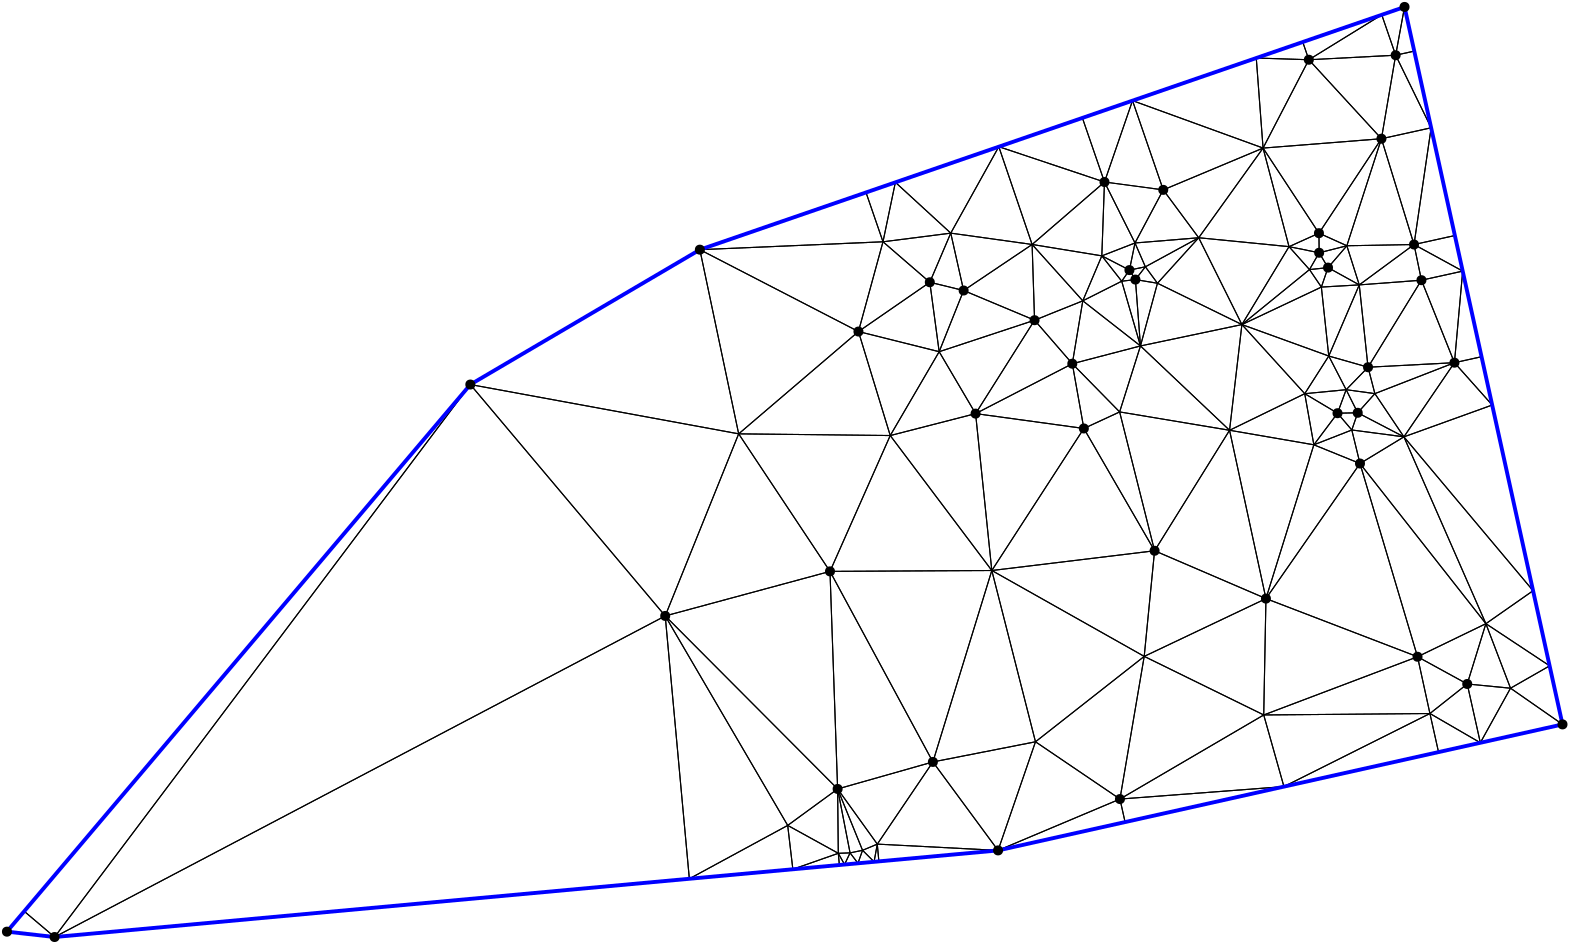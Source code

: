 <?xml version="1.0"?>
<!DOCTYPE ipe SYSTEM "ipe.dtd">
<ipe version="70218" creator="Ipe 7.2.24">
<info created="D:20221020151441" modified="D:20221020151441"/>
<ipestyle name="basic">
<symbol name="mark/disk(sx)" transformations="translations">
<path fill="sym-stroke">
0.6 0 0 0.6 0 0 e
</path>
</symbol>
<anglesize name="22.5 deg" value="22.5"/>
<anglesize name="30 deg" value="30"/>
<anglesize name="45 deg" value="45"/>
<anglesize name="60 deg" value="60"/>
<anglesize name="90 deg" value="90"/>
<arrowsize name="large" value="10"/>
<arrowsize name="small" value="5"/>
<arrowsize name="tiny" value="3"/>
<color name="blue" value="0 0 1"/>
<color name="gray" value="0.745"/>
<color name="green" value="0 1 0"/>
<color name="red" value="1 0 0"/>
<color name="pink" value="1 0.753 0.796"/>
<pen name="heavier" value="0.8"/>
<pen name="fat" value="1.4"/>
<pen name="ultrafat" value="2"/>
<gridsize name="16 pts (~6 mm)" value="16"/>
<gridsize name="32 pts (~12 mm)" value="32"/>
<gridsize name="4 pts" value="4"/>
<gridsize name="8 pts (~3 mm)" value="8"/>
<opacity name="10%" value="0.1"/>
<opacity name="25%" value="0.25"/>
<opacity name="50%" value="0.5"/>
<opacity name="75%" value="0.75"/>
<symbolsize name="large" value="5"/>
<symbolsize name="small" value="2"/>
<symbolsize name="tiny" value="1.1"/>
<textsize name="huge" value="\huge"/>
<textsize name="large" value="\large"/>
<textsize name="small" value="\small"/>
<textsize name="tiny" value="	iny"/>
<tiling name="falling" angle="-60" step="4" width="1"/>
<tiling name="rising" angle="30" step="4" width="1"/>
</ipestyle>
<page>
<layer name="hull"/>
<layer name="constraints"/>
<layer name="triangulation"/>
<layer name="obtuse"/>
<layer name="blub"/>
<layer name="problems"/>
<view layers="hull constraints triangulation obtuse blub" active="triangulation"/>
<path layer="triangulation" stroke="black">
386.274 342.286 m 
349.342 335.031 l 
</path>
<path layer="triangulation" stroke="black">
349.342 335.031 m 
372.802 303.181 l 
</path>
<path layer="triangulation" stroke="black">
372.802 303.181 m 
386.274 342.286 l 
</path>
<path layer="triangulation" stroke="black">
403.687 455.078 m 
364.71 460.424 l 
</path>
<path layer="triangulation" stroke="black">
364.71 460.424 m 
370.553 403.945 l 
</path>
<path layer="triangulation" stroke="black">
370.553 403.945 m 
403.687 455.078 l 
</path>
<path layer="triangulation" stroke="black">
22.2116 281.264 m 
33.1497 272 l 
</path>
<path layer="triangulation" stroke="black">
33.1497 272 m 
182.82 470.892 l 
</path>
<path layer="triangulation" stroke="black">
182.82 470.892 m 
22.2116 281.264 l 
</path>
<path layer="triangulation" stroke="black">
312.296 403.629 m 
333.985 452.533 l 
</path>
<path layer="triangulation" stroke="black">
333.985 452.533 m 
279.421 453.142 l 
</path>
<path layer="triangulation" stroke="black">
279.421 453.142 m 
312.296 403.629 l 
</path>
<path layer="triangulation" stroke="black">
502.835 506.767 m 
522.546 521.301 l 
</path>
<path layer="triangulation" stroke="black">
522.546 521.301 m 
498.362 520.857 l 
</path>
<path layer="triangulation" stroke="black">
498.362 520.857 m 
502.835 506.767 l 
</path>
<path layer="triangulation" stroke="black">
411.111 543.796 m 
432.269 540.975 l 
</path>
<path layer="triangulation" stroke="black">
432.269 540.975 m 
421.205 573.096 l 
</path>
<path layer="triangulation" stroke="black">
421.205 573.096 m 
411.111 543.796 l 
</path>
<path layer="triangulation" stroke="black">
528.709 563.327 m 
522.546 521.301 l 
</path>
<path layer="triangulation" stroke="black">
522.546 521.301 m 
537.249 524.539 l 
</path>
<path layer="triangulation" stroke="black">
537.249 524.539 m 
528.709 563.327 l 
</path>
<path layer="triangulation" stroke="black">
279.421 453.142 m 
265.45 519.445 l 
</path>
<path layer="triangulation" stroke="black">
265.45 519.445 m 
182.82 470.892 l 
</path>
<path layer="triangulation" stroke="black">
182.82 470.892 m 
279.421 453.142 l 
</path>
<path layer="triangulation" stroke="black">
510.816 559.387 m 
484.684 587.821 l 
</path>
<path layer="triangulation" stroke="black">
484.684 587.821 m 
468.202 556.023 l 
</path>
<path layer="triangulation" stroke="black">
468.202 556.023 m 
510.816 559.387 l 
</path>
<path layer="triangulation" stroke="black">
279.421 453.142 m 
182.82 470.892 l 
</path>
<path layer="triangulation" stroke="black">
182.82 470.892 m 
252.977 387.593 l 
</path>
<path layer="triangulation" stroke="black">
252.977 387.593 m 
279.421 453.142 l 
</path>
<path layer="triangulation" stroke="black">
468.202 556.023 m 
488.321 525.385 l 
</path>
<path layer="triangulation" stroke="black">
488.321 525.385 m 
510.816 559.387 l 
</path>
<path layer="triangulation" stroke="black">
510.816 559.387 m 
468.202 556.023 l 
</path>
<path layer="triangulation" stroke="black">
456.139 454.427 m 
416.566 461.034 l 
</path>
<path layer="triangulation" stroke="black">
416.566 461.034 m 
429.151 411.053 l 
</path>
<path layer="triangulation" stroke="black">
429.151 411.053 m 
456.139 454.427 l 
</path>
<path layer="triangulation" stroke="black">
502.835 506.767 m 
505.991 477.128 l 
</path>
<path layer="triangulation" stroke="black">
505.991 477.128 m 
525.219 508.458 l 
</path>
<path layer="triangulation" stroke="black">
525.219 508.458 m 
502.835 506.767 l 
</path>
<path layer="triangulation" stroke="black">
525.219 508.458 m 
540.07 511.728 l 
</path>
<path layer="triangulation" stroke="black">
540.07 511.728 m 
522.546 521.301 l 
</path>
<path layer="triangulation" stroke="black">
522.546 521.301 m 
525.219 508.458 l 
</path>
<path layer="triangulation" stroke="black">
386.274 342.286 m 
372.802 303.181 l 
</path>
<path layer="triangulation" stroke="black">
372.802 303.181 m 
416.679 321.667 l 
</path>
<path layer="triangulation" stroke="black">
416.679 321.667 m 
386.274 342.286 l 
</path>
<path layer="triangulation" stroke="black">
489.192 505.981 m 
502.835 506.767 l 
</path>
<path layer="triangulation" stroke="black">
502.835 506.767 m 
491.588 512.986 l 
</path>
<path layer="triangulation" stroke="black">
491.588 512.986 m 
489.192 505.981 l 
</path>
<path layer="triangulation" stroke="black">
418.527 313.389 m 
416.679 321.667 l 
</path>
<path layer="triangulation" stroke="black">
416.679 321.667 m 
372.802 303.181 l 
</path>
<path layer="triangulation" stroke="black">
372.802 303.181 m 
418.527 313.389 l 
</path>
<path layer="triangulation" stroke="black">
370.553 403.945 m 
429.151 411.053 l 
</path>
<path layer="triangulation" stroke="black">
429.151 411.053 m 
403.687 455.078 l 
</path>
<path layer="triangulation" stroke="black">
403.687 455.078 m 
370.553 403.945 l 
</path>
<path layer="triangulation" stroke="black">
469.241 393.83 m 
503.095 442.457 l 
</path>
<path layer="triangulation" stroke="black">
503.095 442.457 m 
486.485 449.195 l 
</path>
<path layer="triangulation" stroke="black">
486.485 449.195 m 
469.241 393.83 l 
</path>
<path layer="triangulation" stroke="black">
385.943 494.055 m 
360.404 504.746 l 
</path>
<path layer="triangulation" stroke="black">
360.404 504.746 m 
351.599 482.712 l 
</path>
<path layer="triangulation" stroke="black">
351.599 482.712 m 
385.943 494.055 l 
</path>
<path layer="triangulation" stroke="black">
319.521 302.291 m 
315.043 325.305 l 
</path>
<path layer="triangulation" stroke="black">
315.043 325.305 m 
315.287 302.138 l 
</path>
<path layer="triangulation" stroke="black">
315.287 302.138 m 
319.521 302.291 l 
</path>
<path layer="triangulation" stroke="black">
349.342 335.031 m 
386.274 342.286 l 
</path>
<path layer="triangulation" stroke="black">
386.274 342.286 m 
370.553 403.945 l 
</path>
<path layer="triangulation" stroke="black">
370.553 403.945 m 
349.342 335.031 l 
</path>
<path layer="triangulation" stroke="black">
349.342 335.031 m 
312.296 403.629 l 
</path>
<path layer="triangulation" stroke="black">
312.296 403.629 m 
315.043 325.305 l 
</path>
<path layer="triangulation" stroke="black">
315.043 325.305 m 
349.342 335.031 l 
</path>
<path layer="triangulation" stroke="black">
333.985 452.533 m 
322.541 489.972 l 
</path>
<path layer="triangulation" stroke="black">
322.541 489.972 m 
279.421 453.142 l 
</path>
<path layer="triangulation" stroke="black">
279.421 453.142 m 
333.985 452.533 l 
</path>
<path layer="triangulation" stroke="black">
312.296 403.629 m 
252.977 387.593 l 
</path>
<path layer="triangulation" stroke="black">
252.977 387.593 m 
315.043 325.305 l 
</path>
<path layer="triangulation" stroke="black">
315.043 325.305 m 
312.296 403.629 l 
</path>
<path layer="triangulation" stroke="black">
182.82 470.892 m 
33.1497 272 l 
</path>
<path layer="triangulation" stroke="black">
33.1497 272 m 
252.977 387.593 l 
</path>
<path layer="triangulation" stroke="black">
252.977 387.593 m 
182.82 470.892 l 
</path>
<path layer="triangulation" stroke="black">
360.404 504.746 m 
348.229 507.715 l 
</path>
<path layer="triangulation" stroke="black">
348.229 507.715 m 
351.599 482.712 l 
</path>
<path layer="triangulation" stroke="black">
351.599 482.712 m 
360.404 504.746 l 
</path>
<path layer="triangulation" stroke="black">
351.599 482.712 m 
348.229 507.715 l 
</path>
<path layer="triangulation" stroke="black">
348.229 507.715 m 
322.541 489.972 l 
</path>
<path layer="triangulation" stroke="black">
322.541 489.972 m 
351.599 482.712 l 
</path>
<path layer="triangulation" stroke="black">
410.157 517.216 m 
422.096 521.856 l 
</path>
<path layer="triangulation" stroke="black">
422.096 521.856 m 
411.111 543.796 l 
</path>
<path layer="triangulation" stroke="black">
411.111 543.796 m 
410.157 517.216 l 
</path>
<path layer="triangulation" stroke="black">
373.07 556.515 m 
411.111 543.796 l 
</path>
<path layer="triangulation" stroke="black">
411.111 543.796 m 
403.159 566.88 l 
</path>
<path layer="triangulation" stroke="black">
403.159 566.88 m 
373.07 556.515 l 
</path>
<path layer="triangulation" stroke="black">
360.404 504.746 m 
385.061 521.313 l 
</path>
<path layer="triangulation" stroke="black">
385.061 521.313 m 
355.771 525.397 l 
</path>
<path layer="triangulation" stroke="black">
355.771 525.397 m 
360.404 504.746 l 
</path>
<path layer="triangulation" stroke="black">
331.376 522.285 m 
265.45 519.445 l 
</path>
<path layer="triangulation" stroke="black">
265.45 519.445 m 
322.541 489.972 l 
</path>
<path layer="triangulation" stroke="black">
322.541 489.972 m 
331.376 522.285 l 
</path>
<path layer="triangulation" stroke="black">
403.302 501.031 m 
424.069 484.791 l 
</path>
<path layer="triangulation" stroke="black">
424.069 484.791 m 
417.315 508.089 l 
</path>
<path layer="triangulation" stroke="black">
417.315 508.089 m 
403.302 501.031 l 
</path>
<path layer="triangulation" stroke="black">
432.269 540.975 m 
468.202 556.023 l 
</path>
<path layer="triangulation" stroke="black">
468.202 556.023 m 
421.205 573.096 l 
</path>
<path layer="triangulation" stroke="black">
421.205 573.096 m 
432.269 540.975 l 
</path>
<path layer="triangulation" stroke="black">
355.771 525.397 m 
385.061 521.313 l 
</path>
<path layer="triangulation" stroke="black">
385.061 521.313 m 
373.07 556.515 l 
</path>
<path layer="triangulation" stroke="black">
373.07 556.515 m 
355.771 525.397 l 
</path>
<path layer="triangulation" stroke="black">
445.032 523.736 m 
422.096 521.856 l 
</path>
<path layer="triangulation" stroke="black">
422.096 521.856 m 
425.833 513.283 l 
</path>
<path layer="triangulation" stroke="black">
425.833 513.283 m 
445.032 523.736 l 
</path>
<path layer="triangulation" stroke="black">
364.71 460.424 m 
399.529 478.39 l 
</path>
<path layer="triangulation" stroke="black">
399.529 478.39 m 
385.943 494.055 l 
</path>
<path layer="triangulation" stroke="black">
385.943 494.055 m 
364.71 460.424 l 
</path>
<path layer="triangulation" stroke="black">
416.566 461.034 m 
456.139 454.427 l 
</path>
<path layer="triangulation" stroke="black">
456.139 454.427 m 
424.069 484.791 l 
</path>
<path layer="triangulation" stroke="black">
424.069 484.791 m 
416.566 461.034 l 
</path>
<path layer="triangulation" stroke="black">
370.553 403.945 m 
364.71 460.424 l 
</path>
<path layer="triangulation" stroke="black">
364.71 460.424 m 
333.985 452.533 l 
</path>
<path layer="triangulation" stroke="black">
333.985 452.533 m 
370.553 403.945 l 
</path>
<path layer="triangulation" stroke="black">
403.687 455.078 m 
399.529 478.39 l 
</path>
<path layer="triangulation" stroke="black">
399.529 478.39 m 
364.71 460.424 l 
</path>
<path layer="triangulation" stroke="black">
364.71 460.424 m 
403.687 455.078 l 
</path>
<path layer="triangulation" stroke="black">
424.069 484.791 m 
422.247 508.68 l 
</path>
<path layer="triangulation" stroke="black">
422.247 508.68 m 
417.315 508.089 l 
</path>
<path layer="triangulation" stroke="black">
417.315 508.089 m 
424.069 484.791 l 
</path>
<path layer="triangulation" stroke="black">
420.094 512.095 m 
410.157 517.216 l 
</path>
<path layer="triangulation" stroke="black">
410.157 517.216 m 
417.315 508.089 l 
</path>
<path layer="triangulation" stroke="black">
417.315 508.089 m 
420.094 512.095 l 
</path>
<path layer="triangulation" stroke="black">
425.833 513.283 m 
420.094 512.095 l 
</path>
<path layer="triangulation" stroke="black">
420.094 512.095 m 
422.247 508.68 l 
</path>
<path layer="triangulation" stroke="black">
422.247 508.68 m 
425.833 513.283 l 
</path>
<path layer="triangulation" stroke="black">
498.362 520.857 m 
522.546 521.301 l 
</path>
<path layer="triangulation" stroke="black">
522.546 521.301 m 
510.816 559.387 l 
</path>
<path layer="triangulation" stroke="black">
510.816 559.387 m 
498.362 520.857 l 
</path>
<path layer="triangulation" stroke="black">
422.096 521.856 m 
432.269 540.975 l 
</path>
<path layer="triangulation" stroke="black">
432.269 540.975 m 
411.111 543.796 l 
</path>
<path layer="triangulation" stroke="black">
411.111 543.796 m 
422.096 521.856 l 
</path>
<path layer="triangulation" stroke="black">
468.202 556.023 m 
484.684 587.821 l 
</path>
<path layer="triangulation" stroke="black">
484.684 587.821 m 
465.755 588.441 l 
</path>
<path layer="triangulation" stroke="black">
465.755 588.441 m 
468.202 556.023 l 
</path>
<path layer="triangulation" stroke="black">
525.219 508.458 m 
537.098 478.761 l 
</path>
<path layer="triangulation" stroke="black">
537.098 478.761 m 
540.07 511.728 l 
</path>
<path layer="triangulation" stroke="black">
540.07 511.728 m 
525.219 508.458 l 
</path>
<path layer="triangulation" stroke="black">
510.928 604.001 m 
482.485 594.204 l 
</path>
<path layer="triangulation" stroke="black">
482.485 594.204 m 
484.684 587.821 l 
</path>
<path layer="triangulation" stroke="black">
484.684 587.821 m 
510.928 604.001 l 
</path>
<path layer="triangulation" stroke="black">
484.684 587.821 m 
510.816 559.387 l 
</path>
<path layer="triangulation" stroke="black">
510.816 559.387 m 
515.939 589.455 l 
</path>
<path layer="triangulation" stroke="black">
515.939 589.455 m 
484.684 587.821 l 
</path>
<path layer="triangulation" stroke="black">
488.321 525.385 m 
498.362 520.857 l 
</path>
<path layer="triangulation" stroke="black">
498.362 520.857 m 
510.816 559.387 l 
</path>
<path layer="triangulation" stroke="black">
510.816 559.387 m 
488.321 525.385 l 
</path>
<path layer="triangulation" stroke="black">
498.362 520.857 m 
488.396 518.332 l 
</path>
<path layer="triangulation" stroke="black">
488.396 518.332 m 
491.588 512.986 l 
</path>
<path layer="triangulation" stroke="black">
491.588 512.986 m 
498.362 520.857 l 
</path>
<path layer="triangulation" stroke="black">
445.032 523.736 m 
432.269 540.975 l 
</path>
<path layer="triangulation" stroke="black">
432.269 540.975 m 
422.096 521.856 l 
</path>
<path layer="triangulation" stroke="black">
422.096 521.856 m 
445.032 523.736 l 
</path>
<path layer="triangulation" stroke="black">
508.452 467.623 m 
518.907 452.06 l 
</path>
<path layer="triangulation" stroke="black">
518.907 452.06 m 
537.098 478.761 l 
</path>
<path layer="triangulation" stroke="black">
537.098 478.761 m 
508.452 467.623 l 
</path>
<path layer="triangulation" stroke="black">
548.415 384.804 m 
503.095 442.457 l 
</path>
<path layer="triangulation" stroke="black">
503.095 442.457 m 
523.809 372.894 l 
</path>
<path layer="triangulation" stroke="black">
523.809 372.894 m 
548.415 384.804 l 
</path>
<path layer="triangulation" stroke="black">
508.452 467.623 m 
537.098 478.761 l 
</path>
<path layer="triangulation" stroke="black">
537.098 478.761 m 
505.991 477.128 l 
</path>
<path layer="triangulation" stroke="black">
505.991 477.128 m 
508.452 467.623 l 
</path>
<path layer="triangulation" stroke="black">
525.219 508.458 m 
505.991 477.128 l 
</path>
<path layer="triangulation" stroke="black">
505.991 477.128 m 
537.098 478.761 l 
</path>
<path layer="triangulation" stroke="black">
537.098 478.761 m 
525.219 508.458 l 
</path>
<path layer="triangulation" stroke="black">
483.205 467.603 m 
456.139 454.427 l 
</path>
<path layer="triangulation" stroke="black">
456.139 454.427 m 
486.485 449.195 l 
</path>
<path layer="triangulation" stroke="black">
486.485 449.195 m 
483.205 467.603 l 
</path>
<path layer="triangulation" stroke="black">
469.241 393.83 m 
523.809 372.894 l 
</path>
<path layer="triangulation" stroke="black">
523.809 372.894 m 
503.095 442.457 l 
</path>
<path layer="triangulation" stroke="black">
503.095 442.457 m 
469.241 393.83 l 
</path>
<path layer="triangulation" stroke="black">
498.113 469.034 m 
502.279 460.721 l 
</path>
<path layer="triangulation" stroke="black">
502.279 460.721 m 
508.452 467.623 l 
</path>
<path layer="triangulation" stroke="black">
508.452 467.623 m 
498.113 469.034 l 
</path>
<path layer="triangulation" stroke="black">
500.15 454.533 m 
503.095 442.457 l 
</path>
<path layer="triangulation" stroke="black">
503.095 442.457 m 
518.907 452.06 l 
</path>
<path layer="triangulation" stroke="black">
518.907 452.06 m 
500.15 454.533 l 
</path>
<path layer="triangulation" stroke="black">
486.485 449.195 m 
456.139 454.427 l 
</path>
<path layer="triangulation" stroke="black">
456.139 454.427 m 
469.241 393.83 l 
</path>
<path layer="triangulation" stroke="black">
469.241 393.83 m 
486.485 449.195 l 
</path>
<path layer="triangulation" stroke="black">
468.442 351.942 m 
475.715 326.155 l 
</path>
<path layer="triangulation" stroke="black">
475.715 326.155 m 
528.27 352.463 l 
</path>
<path layer="triangulation" stroke="black">
528.27 352.463 m 
468.442 351.942 l 
</path>
<path layer="triangulation" stroke="black">
548.415 384.804 m 
523.809 372.894 l 
</path>
<path layer="triangulation" stroke="black">
523.809 372.894 m 
541.701 363.094 l 
</path>
<path layer="triangulation" stroke="black">
541.701 363.094 m 
548.415 384.804 l 
</path>
<path layer="triangulation" stroke="black">
548.415 384.804 m 
518.907 452.06 l 
</path>
<path layer="triangulation" stroke="black">
518.907 452.06 m 
503.095 442.457 l 
</path>
<path layer="triangulation" stroke="black">
503.095 442.457 m 
548.415 384.804 l 
</path>
<path layer="triangulation" stroke="black">
557.284 361.573 m 
541.701 363.094 l 
</path>
<path layer="triangulation" stroke="black">
541.701 363.094 m 
546.423 341.94 l 
</path>
<path layer="triangulation" stroke="black">
546.423 341.94 m 
557.284 361.573 l 
</path>
<path layer="triangulation" stroke="black">
523.809 372.894 m 
469.241 393.83 l 
</path>
<path layer="triangulation" stroke="black">
469.241 393.83 m 
468.442 351.942 l 
</path>
<path layer="triangulation" stroke="black">
468.442 351.942 m 
523.809 372.894 l 
</path>
<path layer="triangulation" stroke="black">
541.701 363.094 m 
523.809 372.894 l 
</path>
<path layer="triangulation" stroke="black">
523.809 372.894 m 
528.27 352.463 l 
</path>
<path layer="triangulation" stroke="black">
528.27 352.463 m 
541.701 363.094 l 
</path>
<path layer="triangulation" stroke="black">
373.07 556.515 m 
335.837 543.69 l 
</path>
<path layer="triangulation" stroke="black">
335.837 543.69 m 
355.771 525.397 l 
</path>
<path layer="triangulation" stroke="black">
355.771 525.397 m 
373.07 556.515 l 
</path>
<path layer="triangulation" stroke="black">
498.113 469.034 m 
483.205 467.603 l 
</path>
<path layer="triangulation" stroke="black">
483.205 467.603 m 
495.003 460.572 l 
</path>
<path layer="triangulation" stroke="black">
495.003 460.572 m 
498.113 469.034 l 
</path>
<path layer="triangulation" stroke="black">
416.566 461.034 m 
399.529 478.39 l 
</path>
<path layer="triangulation" stroke="black">
399.529 478.39 m 
403.687 455.078 l 
</path>
<path layer="triangulation" stroke="black">
403.687 455.078 m 
416.566 461.034 l 
</path>
<path layer="triangulation" stroke="black">
297.067 312.181 m 
252.977 387.593 l 
</path>
<path layer="triangulation" stroke="black">
252.977 387.593 m 
261.663 292.978 l 
</path>
<path layer="triangulation" stroke="black">
261.663 292.978 m 
297.067 312.181 l 
</path>
<path layer="triangulation" stroke="black">
421.205 573.096 m 
403.159 566.88 l 
</path>
<path layer="triangulation" stroke="black">
403.159 566.88 m 
411.111 543.796 l 
</path>
<path layer="triangulation" stroke="black">
411.111 543.796 m 
421.205 573.096 l 
</path>
<path layer="triangulation" stroke="black">
349.342 335.031 m 
329.325 305.442 l 
</path>
<path layer="triangulation" stroke="black">
329.325 305.442 m 
372.802 303.181 l 
</path>
<path layer="triangulation" stroke="black">
372.802 303.181 m 
349.342 335.031 l 
</path>
<path layer="triangulation" stroke="black">
349.342 335.031 m 
315.043 325.305 l 
</path>
<path layer="triangulation" stroke="black">
315.043 325.305 m 
329.325 305.442 l 
</path>
<path layer="triangulation" stroke="black">
329.325 305.442 m 
349.342 335.031 l 
</path>
<path layer="triangulation" stroke="black">
475.715 326.155 m 
468.442 351.942 l 
</path>
<path layer="triangulation" stroke="black">
468.442 351.942 m 
416.679 321.667 l 
</path>
<path layer="triangulation" stroke="black">
416.679 321.667 m 
475.715 326.155 l 
</path>
<path layer="triangulation" stroke="black">
469.241 393.83 m 
429.151 411.053 l 
</path>
<path layer="triangulation" stroke="black">
429.151 411.053 m 
425.416 373.028 l 
</path>
<path layer="triangulation" stroke="black">
425.416 373.028 m 
469.241 393.83 l 
</path>
<path layer="triangulation" stroke="black">
385.943 494.055 m 
385.061 521.313 l 
</path>
<path layer="triangulation" stroke="black">
385.061 521.313 m 
360.404 504.746 l 
</path>
<path layer="triangulation" stroke="black">
360.404 504.746 m 
385.943 494.055 l 
</path>
<path layer="triangulation" stroke="black">
417.315 508.089 m 
422.247 508.68 l 
</path>
<path layer="triangulation" stroke="black">
422.247 508.68 m 
420.094 512.095 l 
</path>
<path layer="triangulation" stroke="black">
420.094 512.095 m 
417.315 508.089 l 
</path>
<path layer="triangulation" stroke="black">
385.061 521.313 m 
410.157 517.216 l 
</path>
<path layer="triangulation" stroke="black">
410.157 517.216 m 
411.111 543.796 l 
</path>
<path layer="triangulation" stroke="black">
411.111 543.796 m 
385.061 521.313 l 
</path>
<path layer="triangulation" stroke="black">
425.833 513.283 m 
422.247 508.68 l 
</path>
<path layer="triangulation" stroke="black">
422.247 508.68 m 
430.183 507.355 l 
</path>
<path layer="triangulation" stroke="black">
430.183 507.355 m 
425.833 513.283 l 
</path>
<path layer="triangulation" stroke="black">
411.111 543.796 m 
373.07 556.515 l 
</path>
<path layer="triangulation" stroke="black">
373.07 556.515 m 
385.061 521.313 l 
</path>
<path layer="triangulation" stroke="black">
385.061 521.313 m 
411.111 543.796 l 
</path>
<path layer="triangulation" stroke="black">
460.585 492.483 m 
477.549 520.531 l 
</path>
<path layer="triangulation" stroke="black">
477.549 520.531 m 
445.032 523.736 l 
</path>
<path layer="triangulation" stroke="black">
445.032 523.736 m 
460.585 492.483 l 
</path>
<path layer="triangulation" stroke="black">
484.912 512.283 m 
488.396 518.332 l 
</path>
<path layer="triangulation" stroke="black">
488.396 518.332 m 
477.549 520.531 l 
</path>
<path layer="triangulation" stroke="black">
477.549 520.531 m 
484.912 512.283 l 
</path>
<path layer="triangulation" stroke="black">
528.709 563.327 m 
515.939 589.455 l 
</path>
<path layer="triangulation" stroke="black">
515.939 589.455 m 
510.816 559.387 l 
</path>
<path layer="triangulation" stroke="black">
510.816 559.387 m 
528.709 563.327 l 
</path>
<path layer="triangulation" stroke="black">
502.279 460.721 m 
498.113 469.034 l 
</path>
<path layer="triangulation" stroke="black">
498.113 469.034 m 
495.003 460.572 l 
</path>
<path layer="triangulation" stroke="black">
495.003 460.572 m 
502.279 460.721 l 
</path>
<path layer="triangulation" stroke="black">
505.991 477.128 m 
491.854 481.155 l 
</path>
<path layer="triangulation" stroke="black">
491.854 481.155 m 
498.113 469.034 l 
</path>
<path layer="triangulation" stroke="black">
498.113 469.034 m 
505.991 477.128 l 
</path>
<path layer="triangulation" stroke="black">
546.856 480.91 m 
537.098 478.761 l 
</path>
<path layer="triangulation" stroke="black">
537.098 478.761 m 
550.685 463.519 l 
</path>
<path layer="triangulation" stroke="black">
550.685 463.519 m 
546.856 480.91 l 
</path>
<path layer="triangulation" stroke="black">
469.241 393.83 m 
456.139 454.427 l 
</path>
<path layer="triangulation" stroke="black">
456.139 454.427 m 
429.151 411.053 l 
</path>
<path layer="triangulation" stroke="black">
429.151 411.053 m 
469.241 393.83 l 
</path>
<path layer="triangulation" stroke="black">
456.139 454.427 m 
460.585 492.483 l 
</path>
<path layer="triangulation" stroke="black">
460.585 492.483 m 
424.069 484.791 l 
</path>
<path layer="triangulation" stroke="black">
424.069 484.791 m 
456.139 454.427 l 
</path>
<path layer="triangulation" stroke="black">
576 348.542 m 
557.284 361.573 l 
</path>
<path layer="triangulation" stroke="black">
557.284 361.573 m 
546.423 341.94 l 
</path>
<path layer="triangulation" stroke="black">
546.423 341.94 m 
576 348.542 l 
</path>
<path layer="triangulation" stroke="black">
528.27 352.463 m 
523.809 372.894 l 
</path>
<path layer="triangulation" stroke="black">
523.809 372.894 m 
468.442 351.942 l 
</path>
<path layer="triangulation" stroke="black">
468.442 351.942 m 
528.27 352.463 l 
</path>
<path layer="triangulation" stroke="black">
322.365 298.551 m 
319.521 302.291 l 
</path>
<path layer="triangulation" stroke="black">
319.521 302.291 m 
317.54 298.108 l 
</path>
<path layer="triangulation" stroke="black">
317.54 298.108 m 
322.365 298.551 l 
</path>
<path layer="triangulation" stroke="black">
315.287 302.138 m 
298.927 296.399 l 
</path>
<path layer="triangulation" stroke="black">
298.927 296.399 m 
315.673 297.937 l 
</path>
<path layer="triangulation" stroke="black">
315.673 297.937 m 
315.287 302.138 l 
</path>
<path layer="triangulation" stroke="black">
297.067 312.181 m 
261.663 292.978 l 
</path>
<path layer="triangulation" stroke="black">
261.663 292.978 m 
298.927 296.399 l 
</path>
<path layer="triangulation" stroke="black">
298.927 296.399 m 
297.067 312.181 l 
</path>
<path layer="triangulation" stroke="black">
252.977 387.593 m 
33.1497 272 l 
</path>
<path layer="triangulation" stroke="black">
33.1497 272 m 
261.663 292.978 l 
</path>
<path layer="triangulation" stroke="black">
261.663 292.978 m 
252.977 387.593 l 
</path>
<path layer="triangulation" stroke="black">
16 273.93 m 
33.1497 272 l 
</path>
<path layer="triangulation" stroke="black">
33.1497 272 m 
22.2116 281.264 l 
</path>
<path layer="triangulation" stroke="black">
22.2116 281.264 m 
16 273.93 l 
</path>
<path layer="triangulation" stroke="black">
328.164 299.083 m 
324.015 303.22 l 
</path>
<path layer="triangulation" stroke="black">
324.015 303.22 m 
322.365 298.551 l 
</path>
<path layer="triangulation" stroke="black">
322.365 298.551 m 
328.164 299.083 l 
</path>
<path layer="triangulation" stroke="black">
329.325 305.442 m 
324.015 303.22 l 
</path>
<path layer="triangulation" stroke="black">
324.015 303.22 m 
328.164 299.083 l 
</path>
<path layer="triangulation" stroke="black">
328.164 299.083 m 
329.325 305.442 l 
</path>
<path layer="triangulation" stroke="black">
329.325 305.442 m 
329.894 299.242 l 
</path>
<path layer="triangulation" stroke="black">
329.894 299.242 m 
372.802 303.181 l 
</path>
<path layer="triangulation" stroke="black">
372.802 303.181 m 
329.325 305.442 l 
</path>
<path layer="triangulation" stroke="black">
329.325 305.442 m 
328.164 299.083 l 
</path>
<path layer="triangulation" stroke="black">
328.164 299.083 m 
329.894 299.242 l 
</path>
<path layer="triangulation" stroke="black">
329.894 299.242 m 
329.325 305.442 l 
</path>
<path layer="triangulation" stroke="black">
425.416 373.028 m 
386.274 342.286 l 
</path>
<path layer="triangulation" stroke="black">
386.274 342.286 m 
416.679 321.667 l 
</path>
<path layer="triangulation" stroke="black">
416.679 321.667 m 
425.416 373.028 l 
</path>
<path layer="triangulation" stroke="black">
425.416 373.028 m 
429.151 411.053 l 
</path>
<path layer="triangulation" stroke="black">
429.151 411.053 m 
370.553 403.945 l 
</path>
<path layer="triangulation" stroke="black">
370.553 403.945 m 
425.416 373.028 l 
</path>
<path layer="triangulation" stroke="black">
475.715 326.155 m 
416.679 321.667 l 
</path>
<path layer="triangulation" stroke="black">
416.679 321.667 m 
418.527 313.389 l 
</path>
<path layer="triangulation" stroke="black">
418.527 313.389 m 
475.715 326.155 l 
</path>
<path layer="triangulation" stroke="black">
349.342 335.031 m 
370.553 403.945 l 
</path>
<path layer="triangulation" stroke="black">
370.553 403.945 m 
312.296 403.629 l 
</path>
<path layer="triangulation" stroke="black">
312.296 403.629 m 
349.342 335.031 l 
</path>
<path layer="triangulation" stroke="black">
386.274 342.286 m 
425.416 373.028 l 
</path>
<path layer="triangulation" stroke="black">
425.416 373.028 m 
370.553 403.945 l 
</path>
<path layer="triangulation" stroke="black">
370.553 403.945 m 
386.274 342.286 l 
</path>
<path layer="triangulation" stroke="black">
319.521 302.291 m 
324.015 303.22 l 
</path>
<path layer="triangulation" stroke="black">
324.015 303.22 m 
315.043 325.305 l 
</path>
<path layer="triangulation" stroke="black">
315.043 325.305 m 
319.521 302.291 l 
</path>
<path layer="triangulation" stroke="black">
329.325 305.442 m 
315.043 325.305 l 
</path>
<path layer="triangulation" stroke="black">
315.043 325.305 m 
324.015 303.22 l 
</path>
<path layer="triangulation" stroke="black">
324.015 303.22 m 
329.325 305.442 l 
</path>
<path layer="triangulation" stroke="black">
317.54 298.108 m 
315.287 302.138 l 
</path>
<path layer="triangulation" stroke="black">
315.287 302.138 m 
315.673 297.937 l 
</path>
<path layer="triangulation" stroke="black">
315.673 297.937 m 
317.54 298.108 l 
</path>
<path layer="triangulation" stroke="black">
315.043 325.305 m 
297.067 312.181 l 
</path>
<path layer="triangulation" stroke="black">
297.067 312.181 m 
315.287 302.138 l 
</path>
<path layer="triangulation" stroke="black">
315.287 302.138 m 
315.043 325.305 l 
</path>
<path layer="triangulation" stroke="black">
315.287 302.138 m 
297.067 312.181 l 
</path>
<path layer="triangulation" stroke="black">
297.067 312.181 m 
298.927 296.399 l 
</path>
<path layer="triangulation" stroke="black">
298.927 296.399 m 
315.287 302.138 l 
</path>
<path layer="triangulation" stroke="black">
315.043 325.305 m 
252.977 387.593 l 
</path>
<path layer="triangulation" stroke="black">
252.977 387.593 m 
297.067 312.181 l 
</path>
<path layer="triangulation" stroke="black">
297.067 312.181 m 
315.043 325.305 l 
</path>
<path layer="triangulation" stroke="black">
317.54 298.108 m 
319.521 302.291 l 
</path>
<path layer="triangulation" stroke="black">
319.521 302.291 m 
315.287 302.138 l 
</path>
<path layer="triangulation" stroke="black">
315.287 302.138 m 
317.54 298.108 l 
</path>
<path layer="triangulation" stroke="black">
322.365 298.551 m 
324.015 303.22 l 
</path>
<path layer="triangulation" stroke="black">
324.015 303.22 m 
319.521 302.291 l 
</path>
<path layer="triangulation" stroke="black">
319.521 302.291 m 
322.365 298.551 l 
</path>
<path layer="triangulation" stroke="black">
333.985 452.533 m 
351.599 482.712 l 
</path>
<path layer="triangulation" stroke="black">
351.599 482.712 m 
322.541 489.972 l 
</path>
<path layer="triangulation" stroke="black">
322.541 489.972 m 
333.985 452.533 l 
</path>
<path layer="triangulation" stroke="black">
364.71 460.424 m 
385.943 494.055 l 
</path>
<path layer="triangulation" stroke="black">
385.943 494.055 m 
351.599 482.712 l 
</path>
<path layer="triangulation" stroke="black">
351.599 482.712 m 
364.71 460.424 l 
</path>
<path layer="triangulation" stroke="black">
312.296 403.629 m 
279.421 453.142 l 
</path>
<path layer="triangulation" stroke="black">
279.421 453.142 m 
252.977 387.593 l 
</path>
<path layer="triangulation" stroke="black">
252.977 387.593 m 
312.296 403.629 l 
</path>
<path layer="triangulation" stroke="black">
322.541 489.972 m 
265.45 519.445 l 
</path>
<path layer="triangulation" stroke="black">
265.45 519.445 m 
279.421 453.142 l 
</path>
<path layer="triangulation" stroke="black">
279.421 453.142 m 
322.541 489.972 l 
</path>
<path layer="triangulation" stroke="black">
370.553 403.945 m 
333.985 452.533 l 
</path>
<path layer="triangulation" stroke="black">
333.985 452.533 m 
312.296 403.629 l 
</path>
<path layer="triangulation" stroke="black">
312.296 403.629 m 
370.553 403.945 l 
</path>
<path layer="triangulation" stroke="black">
364.71 460.424 m 
351.599 482.712 l 
</path>
<path layer="triangulation" stroke="black">
351.599 482.712 m 
333.985 452.533 l 
</path>
<path layer="triangulation" stroke="black">
333.985 452.533 m 
364.71 460.424 l 
</path>
<path layer="triangulation" stroke="black">
348.229 507.715 m 
331.376 522.285 l 
</path>
<path layer="triangulation" stroke="black">
331.376 522.285 m 
322.541 489.972 l 
</path>
<path layer="triangulation" stroke="black">
322.541 489.972 m 
348.229 507.715 l 
</path>
<path layer="triangulation" stroke="black">
348.229 507.715 m 
355.771 525.397 l 
</path>
<path layer="triangulation" stroke="black">
355.771 525.397 m 
331.376 522.285 l 
</path>
<path layer="triangulation" stroke="black">
331.376 522.285 m 
348.229 507.715 l 
</path>
<path layer="triangulation" stroke="black">
331.376 522.285 m 
355.771 525.397 l 
</path>
<path layer="triangulation" stroke="black">
355.771 525.397 m 
335.837 543.69 l 
</path>
<path layer="triangulation" stroke="black">
335.837 543.69 m 
331.376 522.285 l 
</path>
<path layer="triangulation" stroke="black">
348.229 507.715 m 
360.404 504.746 l 
</path>
<path layer="triangulation" stroke="black">
360.404 504.746 m 
355.771 525.397 l 
</path>
<path layer="triangulation" stroke="black">
355.771 525.397 m 
348.229 507.715 l 
</path>
<path layer="triangulation" stroke="black">
331.376 522.285 m 
325.259 540.047 l 
</path>
<path layer="triangulation" stroke="black">
325.259 540.047 m 
265.45 519.445 l 
</path>
<path layer="triangulation" stroke="black">
265.45 519.445 m 
331.376 522.285 l 
</path>
<path layer="triangulation" stroke="black">
331.376 522.285 m 
335.837 543.69 l 
</path>
<path layer="triangulation" stroke="black">
335.837 543.69 m 
325.259 540.047 l 
</path>
<path layer="triangulation" stroke="black">
325.259 540.047 m 
331.376 522.285 l 
</path>
<path layer="triangulation" stroke="black">
385.943 494.055 m 
403.302 501.031 l 
</path>
<path layer="triangulation" stroke="black">
403.302 501.031 m 
385.061 521.313 l 
</path>
<path layer="triangulation" stroke="black">
385.061 521.313 m 
385.943 494.055 l 
</path>
<path layer="triangulation" stroke="black">
420.094 512.095 m 
422.096 521.856 l 
</path>
<path layer="triangulation" stroke="black">
422.096 521.856 m 
410.157 517.216 l 
</path>
<path layer="triangulation" stroke="black">
410.157 517.216 m 
420.094 512.095 l 
</path>
<path layer="triangulation" stroke="black">
465.755 588.441 m 
421.205 573.096 l 
</path>
<path layer="triangulation" stroke="black">
421.205 573.096 m 
468.202 556.023 l 
</path>
<path layer="triangulation" stroke="black">
468.202 556.023 m 
465.755 588.441 l 
</path>
<path layer="triangulation" stroke="black">
445.032 523.736 m 
425.833 513.283 l 
</path>
<path layer="triangulation" stroke="black">
425.833 513.283 m 
430.183 507.355 l 
</path>
<path layer="triangulation" stroke="black">
430.183 507.355 m 
445.032 523.736 l 
</path>
<path layer="triangulation" stroke="black">
422.096 521.856 m 
420.094 512.095 l 
</path>
<path layer="triangulation" stroke="black">
420.094 512.095 m 
425.833 513.283 l 
</path>
<path layer="triangulation" stroke="black">
425.833 513.283 m 
422.096 521.856 l 
</path>
<path layer="triangulation" stroke="black">
385.061 521.313 m 
403.302 501.031 l 
</path>
<path layer="triangulation" stroke="black">
403.302 501.031 m 
410.157 517.216 l 
</path>
<path layer="triangulation" stroke="black">
410.157 517.216 m 
385.061 521.313 l 
</path>
<path layer="triangulation" stroke="black">
403.302 501.031 m 
399.529 478.39 l 
</path>
<path layer="triangulation" stroke="black">
399.529 478.39 m 
424.069 484.791 l 
</path>
<path layer="triangulation" stroke="black">
424.069 484.791 m 
403.302 501.031 l 
</path>
<path layer="triangulation" stroke="black">
410.157 517.216 m 
403.302 501.031 l 
</path>
<path layer="triangulation" stroke="black">
403.302 501.031 m 
417.315 508.089 l 
</path>
<path layer="triangulation" stroke="black">
417.315 508.089 m 
410.157 517.216 l 
</path>
<path layer="triangulation" stroke="black">
385.943 494.055 m 
399.529 478.39 l 
</path>
<path layer="triangulation" stroke="black">
399.529 478.39 m 
403.302 501.031 l 
</path>
<path layer="triangulation" stroke="black">
403.302 501.031 m 
385.943 494.055 l 
</path>
<path layer="triangulation" stroke="black">
483.205 467.603 m 
460.585 492.483 l 
</path>
<path layer="triangulation" stroke="black">
460.585 492.483 m 
456.139 454.427 l 
</path>
<path layer="triangulation" stroke="black">
456.139 454.427 m 
483.205 467.603 l 
</path>
<path layer="triangulation" stroke="black">
430.183 507.355 m 
422.247 508.68 l 
</path>
<path layer="triangulation" stroke="black">
422.247 508.68 m 
424.069 484.791 l 
</path>
<path layer="triangulation" stroke="black">
424.069 484.791 m 
430.183 507.355 l 
</path>
<path layer="triangulation" stroke="black">
399.529 478.39 m 
416.566 461.034 l 
</path>
<path layer="triangulation" stroke="black">
416.566 461.034 m 
424.069 484.791 l 
</path>
<path layer="triangulation" stroke="black">
424.069 484.791 m 
399.529 478.39 l 
</path>
<path layer="triangulation" stroke="black">
403.687 455.078 m 
429.151 411.053 l 
</path>
<path layer="triangulation" stroke="black">
429.151 411.053 m 
416.566 461.034 l 
</path>
<path layer="triangulation" stroke="black">
416.566 461.034 m 
403.687 455.078 l 
</path>
<path layer="triangulation" stroke="black">
460.585 492.483 m 
484.912 512.283 l 
</path>
<path layer="triangulation" stroke="black">
484.912 512.283 m 
477.549 520.531 l 
</path>
<path layer="triangulation" stroke="black">
477.549 520.531 m 
460.585 492.483 l 
</path>
<path layer="triangulation" stroke="black">
488.396 518.332 m 
488.321 525.385 l 
</path>
<path layer="triangulation" stroke="black">
488.321 525.385 m 
477.549 520.531 l 
</path>
<path layer="triangulation" stroke="black">
477.549 520.531 m 
488.396 518.332 l 
</path>
<path layer="triangulation" stroke="black">
491.854 481.155 m 
489.192 505.981 l 
</path>
<path layer="triangulation" stroke="black">
489.192 505.981 m 
460.585 492.483 l 
</path>
<path layer="triangulation" stroke="black">
460.585 492.483 m 
491.854 481.155 l 
</path>
<path layer="triangulation" stroke="black">
491.588 512.986 m 
488.396 518.332 l 
</path>
<path layer="triangulation" stroke="black">
488.396 518.332 m 
484.912 512.283 l 
</path>
<path layer="triangulation" stroke="black">
484.912 512.283 m 
491.588 512.986 l 
</path>
<path layer="triangulation" stroke="black">
460.585 492.483 m 
445.032 523.736 l 
</path>
<path layer="triangulation" stroke="black">
445.032 523.736 m 
430.183 507.355 l 
</path>
<path layer="triangulation" stroke="black">
430.183 507.355 m 
460.585 492.483 l 
</path>
<path layer="triangulation" stroke="black">
477.549 520.531 m 
468.202 556.023 l 
</path>
<path layer="triangulation" stroke="black">
468.202 556.023 m 
445.032 523.736 l 
</path>
<path layer="triangulation" stroke="black">
445.032 523.736 m 
477.549 520.531 l 
</path>
<path layer="triangulation" stroke="black">
445.032 523.736 m 
468.202 556.023 l 
</path>
<path layer="triangulation" stroke="black">
468.202 556.023 m 
432.269 540.975 l 
</path>
<path layer="triangulation" stroke="black">
432.269 540.975 m 
445.032 523.736 l 
</path>
<path layer="triangulation" stroke="black">
477.549 520.531 m 
488.321 525.385 l 
</path>
<path layer="triangulation" stroke="black">
488.321 525.385 m 
468.202 556.023 l 
</path>
<path layer="triangulation" stroke="black">
468.202 556.023 m 
477.549 520.531 l 
</path>
<path layer="triangulation" stroke="black">
482.485 594.204 m 
465.755 588.441 l 
</path>
<path layer="triangulation" stroke="black">
465.755 588.441 m 
484.684 587.821 l 
</path>
<path layer="triangulation" stroke="black">
484.684 587.821 m 
482.485 594.204 l 
</path>
<path layer="triangulation" stroke="black">
515.939 589.455 m 
510.928 604.001 l 
</path>
<path layer="triangulation" stroke="black">
510.928 604.001 m 
484.684 587.821 l 
</path>
<path layer="triangulation" stroke="black">
484.684 587.821 m 
515.939 589.455 l 
</path>
<path layer="triangulation" stroke="black">
519.131 606.827 m 
515.939 589.455 l 
</path>
<path layer="triangulation" stroke="black">
515.939 589.455 m 
522.632 590.928 l 
</path>
<path layer="triangulation" stroke="black">
522.632 590.928 m 
519.131 606.827 l 
</path>
<path layer="triangulation" stroke="black">
519.131 606.827 m 
510.928 604.001 l 
</path>
<path layer="triangulation" stroke="black">
510.928 604.001 m 
515.939 589.455 l 
</path>
<path layer="triangulation" stroke="black">
515.939 589.455 m 
519.131 606.827 l 
</path>
<path layer="triangulation" stroke="black">
515.939 589.455 m 
528.709 563.327 l 
</path>
<path layer="triangulation" stroke="black">
528.709 563.327 m 
522.632 590.928 l 
</path>
<path layer="triangulation" stroke="black">
522.632 590.928 m 
515.939 589.455 l 
</path>
<path layer="triangulation" stroke="black">
510.816 559.387 m 
522.546 521.301 l 
</path>
<path layer="triangulation" stroke="black">
522.546 521.301 m 
528.709 563.327 l 
</path>
<path layer="triangulation" stroke="black">
528.709 563.327 m 
510.816 559.387 l 
</path>
<path layer="triangulation" stroke="black">
488.396 518.332 m 
498.362 520.857 l 
</path>
<path layer="triangulation" stroke="black">
498.362 520.857 m 
488.321 525.385 l 
</path>
<path layer="triangulation" stroke="black">
488.321 525.385 m 
488.396 518.332 l 
</path>
<path layer="triangulation" stroke="black">
491.588 512.986 m 
502.835 506.767 l 
</path>
<path layer="triangulation" stroke="black">
502.835 506.767 m 
498.362 520.857 l 
</path>
<path layer="triangulation" stroke="black">
498.362 520.857 m 
491.588 512.986 l 
</path>
<path layer="triangulation" stroke="black">
484.912 512.283 m 
489.192 505.981 l 
</path>
<path layer="triangulation" stroke="black">
489.192 505.981 m 
491.588 512.986 l 
</path>
<path layer="triangulation" stroke="black">
491.588 512.986 m 
484.912 512.283 l 
</path>
<path layer="triangulation" stroke="black">
484.912 512.283 m 
460.585 492.483 l 
</path>
<path layer="triangulation" stroke="black">
460.585 492.483 m 
489.192 505.981 l 
</path>
<path layer="triangulation" stroke="black">
489.192 505.981 m 
484.912 512.283 l 
</path>
<path layer="triangulation" stroke="black">
522.546 521.301 m 
502.835 506.767 l 
</path>
<path layer="triangulation" stroke="black">
502.835 506.767 m 
525.219 508.458 l 
</path>
<path layer="triangulation" stroke="black">
525.219 508.458 m 
522.546 521.301 l 
</path>
<path layer="triangulation" stroke="black">
489.192 505.981 m 
491.854 481.155 l 
</path>
<path layer="triangulation" stroke="black">
491.854 481.155 m 
502.835 506.767 l 
</path>
<path layer="triangulation" stroke="black">
502.835 506.767 m 
489.192 505.981 l 
</path>
<path layer="triangulation" stroke="black">
537.249 524.539 m 
522.546 521.301 l 
</path>
<path layer="triangulation" stroke="black">
522.546 521.301 m 
540.07 511.728 l 
</path>
<path layer="triangulation" stroke="black">
540.07 511.728 m 
537.249 524.539 l 
</path>
<path layer="triangulation" stroke="black">
537.098 478.761 m 
518.907 452.06 l 
</path>
<path layer="triangulation" stroke="black">
518.907 452.06 m 
550.685 463.519 l 
</path>
<path layer="triangulation" stroke="black">
550.685 463.519 m 
537.098 478.761 l 
</path>
<path layer="triangulation" stroke="black">
502.279 460.721 m 
500.15 454.533 l 
</path>
<path layer="triangulation" stroke="black">
500.15 454.533 m 
518.907 452.06 l 
</path>
<path layer="triangulation" stroke="black">
518.907 452.06 m 
502.279 460.721 l 
</path>
<path layer="triangulation" stroke="black">
540.07 511.728 m 
537.098 478.761 l 
</path>
<path layer="triangulation" stroke="black">
537.098 478.761 m 
546.856 480.91 l 
</path>
<path layer="triangulation" stroke="black">
546.856 480.91 m 
540.07 511.728 l 
</path>
<path layer="triangulation" stroke="black">
498.113 469.034 m 
508.452 467.623 l 
</path>
<path layer="triangulation" stroke="black">
508.452 467.623 m 
505.991 477.128 l 
</path>
<path layer="triangulation" stroke="black">
505.991 477.128 m 
498.113 469.034 l 
</path>
<path layer="triangulation" stroke="black">
502.279 460.721 m 
518.907 452.06 l 
</path>
<path layer="triangulation" stroke="black">
518.907 452.06 m 
508.452 467.623 l 
</path>
<path layer="triangulation" stroke="black">
508.452 467.623 m 
502.279 460.721 l 
</path>
<path layer="triangulation" stroke="black">
495.003 460.572 m 
500.15 454.533 l 
</path>
<path layer="triangulation" stroke="black">
500.15 454.533 m 
502.279 460.721 l 
</path>
<path layer="triangulation" stroke="black">
502.279 460.721 m 
495.003 460.572 l 
</path>
<path layer="triangulation" stroke="black">
495.003 460.572 m 
486.485 449.195 l 
</path>
<path layer="triangulation" stroke="black">
486.485 449.195 m 
500.15 454.533 l 
</path>
<path layer="triangulation" stroke="black">
500.15 454.533 m 
495.003 460.572 l 
</path>
<path layer="triangulation" stroke="black">
498.113 469.034 m 
491.854 481.155 l 
</path>
<path layer="triangulation" stroke="black">
491.854 481.155 m 
483.205 467.603 l 
</path>
<path layer="triangulation" stroke="black">
483.205 467.603 m 
498.113 469.034 l 
</path>
<path layer="triangulation" stroke="black">
505.991 477.128 m 
502.835 506.767 l 
</path>
<path layer="triangulation" stroke="black">
502.835 506.767 m 
491.854 481.155 l 
</path>
<path layer="triangulation" stroke="black">
491.854 481.155 m 
505.991 477.128 l 
</path>
<path layer="triangulation" stroke="black">
500.15 454.533 m 
486.485 449.195 l 
</path>
<path layer="triangulation" stroke="black">
486.485 449.195 m 
503.095 442.457 l 
</path>
<path layer="triangulation" stroke="black">
503.095 442.457 m 
500.15 454.533 l 
</path>
<path layer="triangulation" stroke="black">
495.003 460.572 m 
483.205 467.603 l 
</path>
<path layer="triangulation" stroke="black">
483.205 467.603 m 
486.485 449.195 l 
</path>
<path layer="triangulation" stroke="black">
486.485 449.195 m 
495.003 460.572 l 
</path>
<path layer="triangulation" stroke="black">
424.069 484.791 m 
460.585 492.483 l 
</path>
<path layer="triangulation" stroke="black">
460.585 492.483 m 
430.183 507.355 l 
</path>
<path layer="triangulation" stroke="black">
430.183 507.355 m 
424.069 484.791 l 
</path>
<path layer="triangulation" stroke="black">
483.205 467.603 m 
491.854 481.155 l 
</path>
<path layer="triangulation" stroke="black">
491.854 481.155 m 
460.585 492.483 l 
</path>
<path layer="triangulation" stroke="black">
460.585 492.483 m 
483.205 467.603 l 
</path>
<path layer="triangulation" stroke="black">
531.37 338.579 m 
528.27 352.463 l 
</path>
<path layer="triangulation" stroke="black">
528.27 352.463 m 
475.715 326.155 l 
</path>
<path layer="triangulation" stroke="black">
475.715 326.155 m 
531.37 338.579 l 
</path>
<path layer="triangulation" stroke="black">
546.423 341.94 m 
541.701 363.094 l 
</path>
<path layer="triangulation" stroke="black">
541.701 363.094 m 
528.27 352.463 l 
</path>
<path layer="triangulation" stroke="black">
528.27 352.463 m 
546.423 341.94 l 
</path>
<path layer="triangulation" stroke="black">
425.416 373.028 m 
468.442 351.942 l 
</path>
<path layer="triangulation" stroke="black">
468.442 351.942 m 
469.241 393.83 l 
</path>
<path layer="triangulation" stroke="black">
469.241 393.83 m 
425.416 373.028 l 
</path>
<path layer="triangulation" stroke="black">
425.416 373.028 m 
416.679 321.667 l 
</path>
<path layer="triangulation" stroke="black">
416.679 321.667 m 
468.442 351.942 l 
</path>
<path layer="triangulation" stroke="black">
468.442 351.942 m 
425.416 373.028 l 
</path>
<path layer="triangulation" stroke="black">
546.423 341.94 m 
528.27 352.463 l 
</path>
<path layer="triangulation" stroke="black">
528.27 352.463 m 
531.37 338.579 l 
</path>
<path layer="triangulation" stroke="black">
531.37 338.579 m 
546.423 341.94 l 
</path>
<path layer="triangulation" stroke="black">
571.358 369.624 m 
548.415 384.804 l 
</path>
<path layer="triangulation" stroke="black">
548.415 384.804 m 
557.284 361.573 l 
</path>
<path layer="triangulation" stroke="black">
557.284 361.573 m 
571.358 369.624 l 
</path>
<path layer="triangulation" stroke="black">
565.403 396.672 m 
518.907 452.06 l 
</path>
<path layer="triangulation" stroke="black">
518.907 452.06 m 
548.415 384.804 l 
</path>
<path layer="triangulation" stroke="black">
548.415 384.804 m 
565.403 396.672 l 
</path>
<path layer="triangulation" stroke="black">
571.358 369.624 m 
557.284 361.573 l 
</path>
<path layer="triangulation" stroke="black">
557.284 361.573 m 
576 348.542 l 
</path>
<path layer="triangulation" stroke="black">
576 348.542 m 
571.358 369.624 l 
</path>
<path layer="triangulation" stroke="black">
548.415 384.804 m 
541.701 363.094 l 
</path>
<path layer="triangulation" stroke="black">
541.701 363.094 m 
557.284 361.573 l 
</path>
<path layer="triangulation" stroke="black">
557.284 361.573 m 
548.415 384.804 l 
</path>
<path layer="triangulation" stroke="black">
565.403 396.672 m 
548.415 384.804 l 
</path>
<path layer="triangulation" stroke="black">
548.415 384.804 m 
571.358 369.624 l 
</path>
<path layer="triangulation" stroke="black">
571.358 369.624 m 
565.403 396.672 l 
</path>
<path layer="triangulation" stroke="black">
550.685 463.519 m 
518.907 452.06 l 
</path>
<path layer="triangulation" stroke="black">
518.907 452.06 m 
565.403 396.672 l 
</path>
<path layer="triangulation" stroke="black">
565.403 396.672 m 
550.685 463.519 l 
</path>
<path layer="hull" stroke="blue" pen="fat">
16 273.93 m 
33.1497 272 l 
</path>
<path layer="hull" stroke="blue" pen="fat">
33.1497 272 m 
372.802 303.181 l 
</path>
<path layer="hull" stroke="blue" pen="fat">
372.802 303.181 m 
576 348.542 l 
</path>
<path layer="hull" stroke="blue" pen="fat">
576 348.542 m 
519.131 606.827 l 
</path>
<path layer="hull" stroke="blue" pen="fat">
519.131 606.827 m 
265.45 519.445 l 
</path>
<path layer="hull" stroke="blue" pen="fat">
265.45 519.445 m 
182.82 470.892 l 
</path>
<path layer="hull" stroke="blue" pen="fat">
182.82 470.892 m 
16 273.93 l 
</path>
<use layer="points" name="mark/disk(sx)" pos="488.396 518.332" size="normal" stroke="black"/>
<use layer="points" name="mark/disk(sx)" pos="491.588 512.986" size="normal" stroke="black"/>
<use layer="points" name="mark/disk(sx)" pos="422.247 508.68" size="normal" stroke="black"/>
<use layer="points" name="mark/disk(sx)" pos="525.219 508.458" size="normal" stroke="black"/>
<use layer="points" name="mark/disk(sx)" pos="420.094 512.095" size="normal" stroke="black"/>
<use layer="points" name="mark/disk(sx)" pos="348.229 507.715" size="normal" stroke="black"/>
<use layer="points" name="mark/disk(sx)" pos="315.043 325.305" size="normal" stroke="black"/>
<use layer="points" name="mark/disk(sx)" pos="519.131 606.827" size="normal" stroke="black"/>
<use layer="points" name="mark/disk(sx)" pos="522.546 521.301" size="normal" stroke="black"/>
<use layer="points" name="mark/disk(sx)" pos="364.71 460.424" size="normal" stroke="black"/>
<use layer="points" name="mark/disk(sx)" pos="541.701 363.094" size="normal" stroke="black"/>
<use layer="points" name="mark/disk(sx)" pos="399.529 478.39" size="normal" stroke="black"/>
<use layer="points" name="mark/disk(sx)" pos="502.279 460.721" size="normal" stroke="black"/>
<use layer="points" name="mark/disk(sx)" pos="484.684 587.821" size="normal" stroke="black"/>
<use layer="points" name="mark/disk(sx)" pos="372.802 303.181" size="normal" stroke="black"/>
<use layer="points" name="mark/disk(sx)" pos="503.095 442.457" size="normal" stroke="black"/>
<use layer="points" name="mark/disk(sx)" pos="510.816 559.387" size="normal" stroke="black"/>
<use layer="points" name="mark/disk(sx)" pos="403.687 455.078" size="normal" stroke="black"/>
<use layer="points" name="mark/disk(sx)" pos="411.111 543.796" size="normal" stroke="black"/>
<use layer="points" name="mark/disk(sx)" pos="515.939 589.455" size="normal" stroke="black"/>
<use layer="points" name="mark/disk(sx)" pos="429.151 411.053" size="normal" stroke="black"/>
<use layer="points" name="mark/disk(sx)" pos="252.977 387.593" size="normal" stroke="black"/>
<use layer="points" name="mark/disk(sx)" pos="360.404 504.746" size="normal" stroke="black"/>
<use layer="points" name="mark/disk(sx)" pos="537.098 478.761" size="normal" stroke="black"/>
<use layer="points" name="mark/disk(sx)" pos="469.241 393.83" size="normal" stroke="black"/>
<use layer="points" name="mark/disk(sx)" pos="265.45 519.445" size="normal" stroke="black"/>
<use layer="points" name="mark/disk(sx)" pos="495.003 460.572" size="normal" stroke="black"/>
<use layer="points" name="mark/disk(sx)" pos="576 348.542" size="normal" stroke="black"/>
<use layer="points" name="mark/disk(sx)" pos="505.991 477.128" size="normal" stroke="black"/>
<use layer="points" name="mark/disk(sx)" pos="523.809 372.894" size="normal" stroke="black"/>
<use layer="points" name="mark/disk(sx)" pos="16 273.93" size="normal" stroke="black"/>
<use layer="points" name="mark/disk(sx)" pos="312.296 403.629" size="normal" stroke="black"/>
<use layer="points" name="mark/disk(sx)" pos="349.342 335.031" size="normal" stroke="black"/>
<use layer="points" name="mark/disk(sx)" pos="416.679 321.667" size="normal" stroke="black"/>
<use layer="points" name="mark/disk(sx)" pos="182.82 470.892" size="normal" stroke="black"/>
<use layer="points" name="mark/disk(sx)" pos="33.1497 272" size="normal" stroke="black"/>
<use layer="points" name="mark/disk(sx)" pos="322.541 489.972" size="normal" stroke="black"/>
<use layer="points" name="mark/disk(sx)" pos="385.943 494.055" size="normal" stroke="black"/>
<use layer="points" name="mark/disk(sx)" pos="488.321 525.385" size="normal" stroke="black"/>
<use layer="points" name="mark/disk(sx)" pos="432.269 540.975" size="normal" stroke="black"/>
</page>
</ipe>
